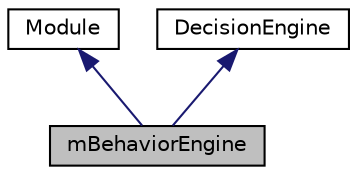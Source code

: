 digraph "mBehaviorEngine"
{
  edge [fontname="Helvetica",fontsize="10",labelfontname="Helvetica",labelfontsize="10"];
  node [fontname="Helvetica",fontsize="10",shape=record];
  Node0 [label="mBehaviorEngine",height=0.2,width=0.4,color="black", fillcolor="grey75", style="filled", fontcolor="black"];
  Node1 -> Node0 [dir="back",color="midnightblue",fontsize="10",style="solid",fontname="Helvetica"];
  Node1 [label="Module",height=0.2,width=0.4,color="black", fillcolor="white", style="filled",URL="$classModule.html",tooltip="Module abstract class. "];
  Node2 -> Node0 [dir="back",color="midnightblue",fontsize="10",style="solid",fontname="Helvetica"];
  Node2 [label="DecisionEngine",height=0.2,width=0.4,color="black", fillcolor="white", style="filled",URL="$classDecisionEngine.html",tooltip="Lazily selects a Decision with the highest score from an activated subset. "];
}

